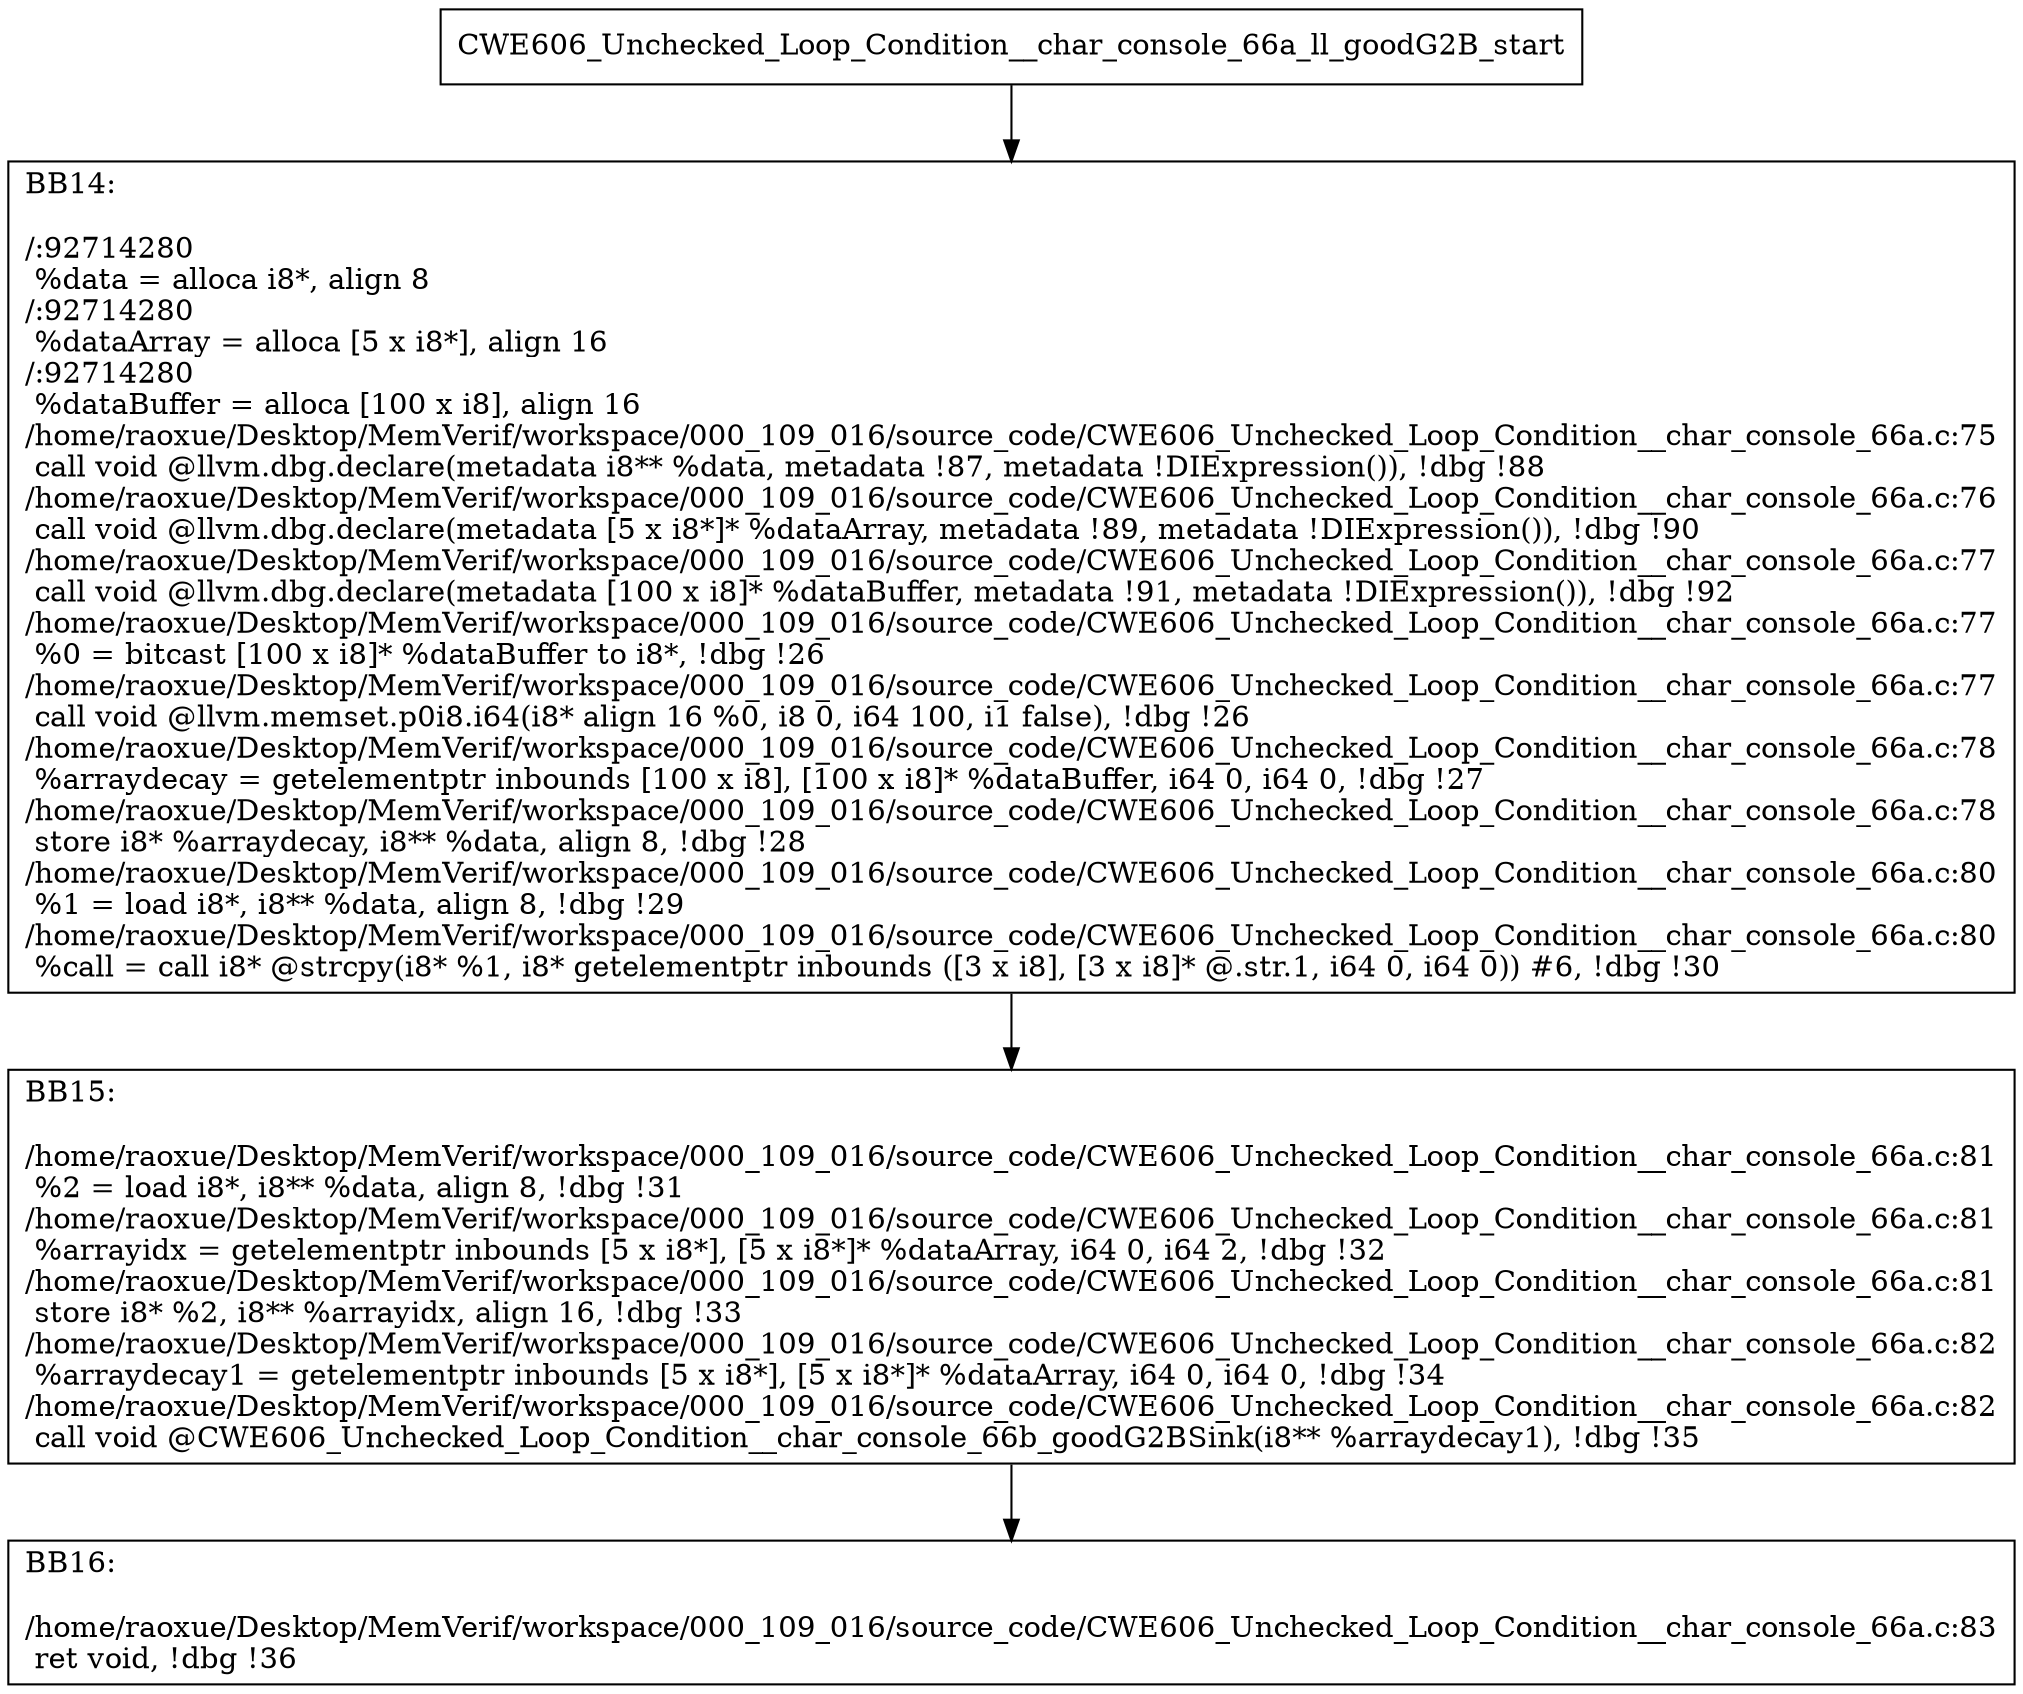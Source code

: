 digraph "CFG for'CWE606_Unchecked_Loop_Condition__char_console_66a_ll_goodG2B' function" {
	BBCWE606_Unchecked_Loop_Condition__char_console_66a_ll_goodG2B_start[shape=record,label="{CWE606_Unchecked_Loop_Condition__char_console_66a_ll_goodG2B_start}"];
	BBCWE606_Unchecked_Loop_Condition__char_console_66a_ll_goodG2B_start-> CWE606_Unchecked_Loop_Condition__char_console_66a_ll_goodG2BBB14;
	CWE606_Unchecked_Loop_Condition__char_console_66a_ll_goodG2BBB14 [shape=record, label="{BB14:\l\l/:92714280\l
  %data = alloca i8*, align 8\l
/:92714280\l
  %dataArray = alloca [5 x i8*], align 16\l
/:92714280\l
  %dataBuffer = alloca [100 x i8], align 16\l
/home/raoxue/Desktop/MemVerif/workspace/000_109_016/source_code/CWE606_Unchecked_Loop_Condition__char_console_66a.c:75\l
  call void @llvm.dbg.declare(metadata i8** %data, metadata !87, metadata !DIExpression()), !dbg !88\l
/home/raoxue/Desktop/MemVerif/workspace/000_109_016/source_code/CWE606_Unchecked_Loop_Condition__char_console_66a.c:76\l
  call void @llvm.dbg.declare(metadata [5 x i8*]* %dataArray, metadata !89, metadata !DIExpression()), !dbg !90\l
/home/raoxue/Desktop/MemVerif/workspace/000_109_016/source_code/CWE606_Unchecked_Loop_Condition__char_console_66a.c:77\l
  call void @llvm.dbg.declare(metadata [100 x i8]* %dataBuffer, metadata !91, metadata !DIExpression()), !dbg !92\l
/home/raoxue/Desktop/MemVerif/workspace/000_109_016/source_code/CWE606_Unchecked_Loop_Condition__char_console_66a.c:77\l
  %0 = bitcast [100 x i8]* %dataBuffer to i8*, !dbg !26\l
/home/raoxue/Desktop/MemVerif/workspace/000_109_016/source_code/CWE606_Unchecked_Loop_Condition__char_console_66a.c:77\l
  call void @llvm.memset.p0i8.i64(i8* align 16 %0, i8 0, i64 100, i1 false), !dbg !26\l
/home/raoxue/Desktop/MemVerif/workspace/000_109_016/source_code/CWE606_Unchecked_Loop_Condition__char_console_66a.c:78\l
  %arraydecay = getelementptr inbounds [100 x i8], [100 x i8]* %dataBuffer, i64 0, i64 0, !dbg !27\l
/home/raoxue/Desktop/MemVerif/workspace/000_109_016/source_code/CWE606_Unchecked_Loop_Condition__char_console_66a.c:78\l
  store i8* %arraydecay, i8** %data, align 8, !dbg !28\l
/home/raoxue/Desktop/MemVerif/workspace/000_109_016/source_code/CWE606_Unchecked_Loop_Condition__char_console_66a.c:80\l
  %1 = load i8*, i8** %data, align 8, !dbg !29\l
/home/raoxue/Desktop/MemVerif/workspace/000_109_016/source_code/CWE606_Unchecked_Loop_Condition__char_console_66a.c:80\l
  %call = call i8* @strcpy(i8* %1, i8* getelementptr inbounds ([3 x i8], [3 x i8]* @.str.1, i64 0, i64 0)) #6, !dbg !30\l
}"];
	CWE606_Unchecked_Loop_Condition__char_console_66a_ll_goodG2BBB14-> CWE606_Unchecked_Loop_Condition__char_console_66a_ll_goodG2BBB15;
	CWE606_Unchecked_Loop_Condition__char_console_66a_ll_goodG2BBB15 [shape=record, label="{BB15:\l\l/home/raoxue/Desktop/MemVerif/workspace/000_109_016/source_code/CWE606_Unchecked_Loop_Condition__char_console_66a.c:81\l
  %2 = load i8*, i8** %data, align 8, !dbg !31\l
/home/raoxue/Desktop/MemVerif/workspace/000_109_016/source_code/CWE606_Unchecked_Loop_Condition__char_console_66a.c:81\l
  %arrayidx = getelementptr inbounds [5 x i8*], [5 x i8*]* %dataArray, i64 0, i64 2, !dbg !32\l
/home/raoxue/Desktop/MemVerif/workspace/000_109_016/source_code/CWE606_Unchecked_Loop_Condition__char_console_66a.c:81\l
  store i8* %2, i8** %arrayidx, align 16, !dbg !33\l
/home/raoxue/Desktop/MemVerif/workspace/000_109_016/source_code/CWE606_Unchecked_Loop_Condition__char_console_66a.c:82\l
  %arraydecay1 = getelementptr inbounds [5 x i8*], [5 x i8*]* %dataArray, i64 0, i64 0, !dbg !34\l
/home/raoxue/Desktop/MemVerif/workspace/000_109_016/source_code/CWE606_Unchecked_Loop_Condition__char_console_66a.c:82\l
  call void @CWE606_Unchecked_Loop_Condition__char_console_66b_goodG2BSink(i8** %arraydecay1), !dbg !35\l
}"];
	CWE606_Unchecked_Loop_Condition__char_console_66a_ll_goodG2BBB15-> CWE606_Unchecked_Loop_Condition__char_console_66a_ll_goodG2BBB16;
	CWE606_Unchecked_Loop_Condition__char_console_66a_ll_goodG2BBB16 [shape=record, label="{BB16:\l\l/home/raoxue/Desktop/MemVerif/workspace/000_109_016/source_code/CWE606_Unchecked_Loop_Condition__char_console_66a.c:83\l
  ret void, !dbg !36\l
}"];
}

